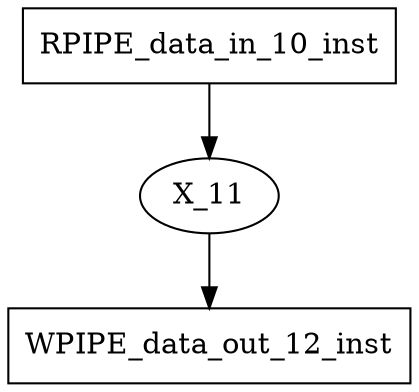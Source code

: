 digraph data_path {
  X_11 [shape=ellipse];
  RPIPE_data_in_10_inst [shape=rectangle];
RPIPE_data_in_10_inst -> X_11;
  WPIPE_data_out_12_inst [shape=rectangle];
X_11  -> WPIPE_data_out_12_inst;
}
